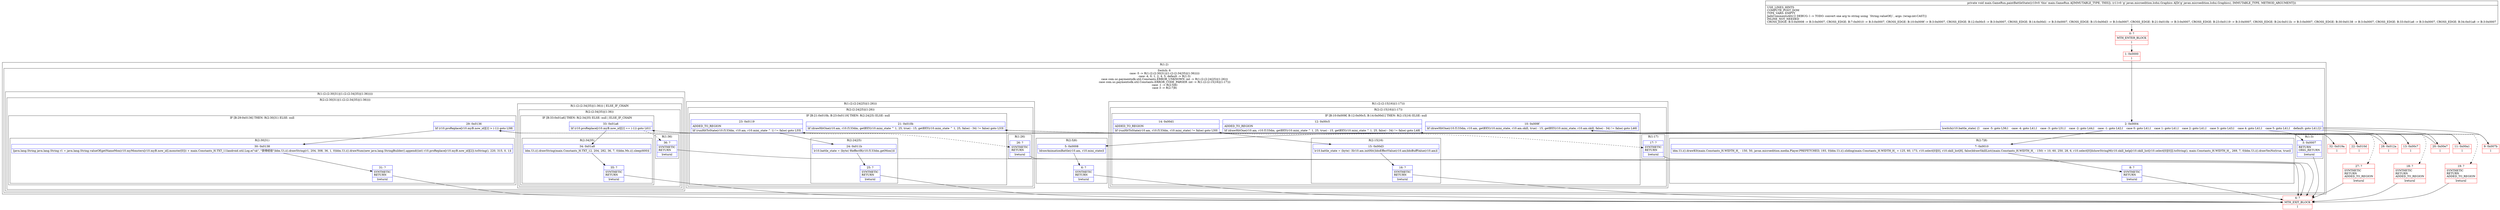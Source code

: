 digraph "CFG formain.GameRun.paintBattleState(Ljavax\/microedition\/lcdui\/Graphics;)V" {
subgraph cluster_Region_1841692241 {
label = "R(1:2)";
node [shape=record,color=blue];
subgraph cluster_SwitchRegion_740703247 {
label = "Switch: 6
 case -5 -> R(1:(2:(2:30|31)|(1:(2:(2:34|35)|(1:36)))))
 case -4, 0, 1, 2, 4, 5, default -> R(1:3)
 case com.uc.paymentsdk.util.Constants.ERROR_UNKNOWN :int -> R(1:(2:(2:24|25)|(1:26)))
 case com.uc.paymentsdk.util.Constants.ERROR_CODE_PARSER :int -> R(1:(2:(2:15|16)|(1:17)))
 case -1 -> R(2:5|6)
 case 3 -> R(2:7|8)";
node [shape=record,color=blue];
Node_2 [shape=record,label="{2\:\ 0x0004|lswitch(r10.battle_state) \{l    case \-5: goto L56;l    case \-4: goto L41;l    case \-3: goto L51;l    case \-2: goto L44;l    case \-1: goto L42;l    case 0: goto L41;l    case 1: goto L41;l    case 2: goto L41;l    case 3: goto L43;l    case 4: goto L41;l    case 5: goto L41;l    default: goto L41;l\}l}"];
subgraph cluster_Region_974697407 {
label = "R(1:(2:(2:30|31)|(1:(2:(2:34|35)|(1:36)))))";
node [shape=record,color=blue];
subgraph cluster_Region_2112031855 {
label = "R(2:(2:30|31)|(1:(2:(2:34|35)|(1:36))))";
node [shape=record,color=blue];
subgraph cluster_IfRegion_1066812148 {
label = "IF [B:29:0x0136] THEN: R(2:30|31) ELSE: null";
node [shape=record,color=blue];
Node_29 [shape=record,label="{29\:\ 0x0136|lif (r10.proReplace[r10.myB.now_id][2] \> (\-1)) goto L58l}"];
subgraph cluster_Region_108602673 {
label = "R(2:30|31)";
node [shape=record,color=blue];
Node_30 [shape=record,label="{30\:\ 0x0138|ljava.lang.String java.lang.String r1 = java.lang.String.valueOf(getNameMon(r10.myMonsters[r10.myB.now_id].monster[0])) + main.Constants_H.TXT_11landroid.util.Log.e(\"sk\", \"获得经验\")ldm.Ui.i().drawString(r1, 204, 308, 36, 1, 0)ldm.Ui.i().drawNum(new java.lang.StringBuilder().append((int) r10.proReplace[r10.myB.now_id][2]).toString(), 220, 315, 0, 1)l}"];
Node_31 [shape=record,label="{31\:\ ?|SYNTHETIC\lRETURN\l|lreturnl}"];
}
}
subgraph cluster_Region_583911245 {
label = "R(1:(2:(2:34|35)|(1:36))) | ELSE_IF_CHAIN\l";
node [shape=record,color=blue];
subgraph cluster_Region_1563893216 {
label = "R(2:(2:34|35)|(1:36))";
node [shape=record,color=blue];
subgraph cluster_IfRegion_953348701 {
label = "IF [B:33:0x01a6] THEN: R(2:34|35) ELSE: null | ELSE_IF_CHAIN\l";
node [shape=record,color=blue];
Node_33 [shape=record,label="{33\:\ 0x01a6|lif (r10.proReplace[r10.myB.now_id][2] == (\-1)) goto L61l}"];
subgraph cluster_Region_903775825 {
label = "R(2:34|35)";
node [shape=record,color=blue];
Node_34 [shape=record,label="{34\:\ 0x01a8|ldm.Ui.i().drawString(main.Constants_H.TXT_12, 204, 282, 36, 7, 0)ldm.Ms.i().sleep(600)l}"];
Node_35 [shape=record,label="{35\:\ ?|SYNTHETIC\lRETURN\l|lreturnl}"];
}
}
subgraph cluster_Region_2045106184 {
label = "R(1:36)";
node [shape=record,color=blue];
Node_36 [shape=record,label="{36\:\ ?|SYNTHETIC\lRETURN\l|lreturnl}"];
}
}
}
}
}
subgraph cluster_Region_475529929 {
label = "R(1:3)";
node [shape=record,color=blue];
Node_3 [shape=record,label="{3\:\ 0x0007|RETURN\lORIG_RETURN\l|lreturnl}"];
}
subgraph cluster_Region_859261701 {
label = "R(1:(2:(2:24|25)|(1:26)))";
node [shape=record,color=blue];
subgraph cluster_Region_1914355516 {
label = "R(2:(2:24|25)|(1:26))";
node [shape=record,color=blue];
subgraph cluster_IfRegion_635964655 {
label = "IF [B:21:0x010b, B:23:0x0119] THEN: R(2:24|25) ELSE: null";
node [shape=record,color=blue];
Node_21 [shape=record,label="{21\:\ 0x010b|lif (drawHitOne(r10.am, r10.f133dm, getBXY(r10.mini_state ^ 1, 25, true) \- 15, getBXY(r10.mini_state ^ 1, 25, false) \- 34) != false) goto L53l}"];
Node_23 [shape=record,label="{23\:\ 0x0119|ADDED_TO_REGION\l|lif (runHitToState(r10.f133dm, r10.am, r10.mini_state ^ 1) != false) goto L55l}"];
subgraph cluster_Region_2046434513 {
label = "R(2:24|25)";
node [shape=record,color=blue];
Node_24 [shape=record,label="{24\:\ 0x011b|lr10.battle_state = (byte) 9leffectR(r10.f133dm.getMon())l}"];
Node_25 [shape=record,label="{25\:\ ?|SYNTHETIC\lRETURN\l|lreturnl}"];
}
}
subgraph cluster_Region_1889275784 {
label = "R(1:26)";
node [shape=record,color=blue];
Node_26 [shape=record,label="{26\:\ ?|SYNTHETIC\lRETURN\l|lreturnl}"];
}
}
}
subgraph cluster_Region_1473818104 {
label = "R(1:(2:(2:15|16)|(1:17)))";
node [shape=record,color=blue];
subgraph cluster_Region_850549912 {
label = "R(2:(2:15|16)|(1:17))";
node [shape=record,color=blue];
subgraph cluster_IfRegion_461881995 {
label = "IF [B:10:0x009f, B:12:0x00c5, B:14:0x00d1] THEN: R(2:15|16) ELSE: null";
node [shape=record,color=blue];
Node_10 [shape=record,label="{10\:\ 0x009f|lif (drawHitOne(r10.f133dm, r10.am, getBXY(r10.mini_state, r10.am.skill, true) \- 15, getBXY(r10.mini_state, r10.am.skill, false) \- 34) != false) goto L46l}"];
Node_12 [shape=record,label="{12\:\ 0x00c5|ADDED_TO_REGION\l|lif (drawHitOne(r10.am, r10.f133dm, getBXY(r10.mini_state ^ 1, 25, true) \- 15, getBXY(r10.mini_state ^ 1, 25, false) \- 34) != false) goto L48l}"];
Node_14 [shape=record,label="{14\:\ 0x00d1|ADDED_TO_REGION\l|lif (runHitToState(r10.am, r10.f133dm, r10.mini_state) != false) goto L50l}"];
subgraph cluster_Region_192380476 {
label = "R(2:15|16)";
node [shape=record,color=blue];
Node_15 [shape=record,label="{15\:\ 0x00d3|lr10.battle_state = (byte) \-3lr10.am.initHit()ldoEffectValue(r10.am)ldoBuffValue(r10.am)l}"];
Node_16 [shape=record,label="{16\:\ ?|SYNTHETIC\lRETURN\l|lreturnl}"];
}
}
subgraph cluster_Region_424850887 {
label = "R(1:17)";
node [shape=record,color=blue];
Node_17 [shape=record,label="{17\:\ ?|SYNTHETIC\lRETURN\l|lreturnl}"];
}
}
}
subgraph cluster_Region_958692585 {
label = "R(2:5|6)";
node [shape=record,color=blue];
Node_5 [shape=record,label="{5\:\ 0x0008|ldrawAnimationBattle(r10.am, r10.mini_state)l}"];
Node_6 [shape=record,label="{6\:\ ?|SYNTHETIC\lRETURN\l|lreturnl}"];
}
subgraph cluster_Region_470971100 {
label = "R(2:7|8)";
node [shape=record,color=blue];
Node_7 [shape=record,label="{7\:\ 0x0010|ldm.Ui.i().drawK0(main.Constants_H.WIDTH_H_ \- 150, 50, javax.microedition.media.Player.PREFETCHED, 193, 0)ldm.Ui.i().sliding(main.Constants_H.WIDTH_H_ + 125, 60, 173, r10.select[0][0], r10.skill_list[8], false)ldrawSkillList((main.Constants_H.WIDTH_H_ \- 150) + 10, 60, 250, 28, 6, r10.select[0])lshowStringM(r10.skill_help[r10.skill_list[r10.select[0][0]]].toString(), main.Constants_H.WIDTH_H_, 269, 7, 0)ldm.Ui.i().drawYesNo(true, true)l}"];
Node_8 [shape=record,label="{8\:\ ?|SYNTHETIC\lRETURN\l|lreturnl}"];
}
}
}
Node_0 [shape=record,color=red,label="{0\:\ ?|MTH_ENTER_BLOCK\l|l}"];
Node_1 [shape=record,color=red,label="{1\:\ 0x0000|l}"];
Node_4 [shape=record,color=red,label="{4\:\ ?|MTH_EXIT_BLOCK\l|l}"];
Node_9 [shape=record,color=red,label="{9\:\ 0x007b|l}"];
Node_11 [shape=record,color=red,label="{11\:\ 0x00a1|l}"];
Node_13 [shape=record,color=red,label="{13\:\ 0x00c7|l}"];
Node_18 [shape=record,color=red,label="{18\:\ ?|SYNTHETIC\lRETURN\lADDED_TO_REGION\l|lreturnl}"];
Node_19 [shape=record,color=red,label="{19\:\ ?|SYNTHETIC\lRETURN\lADDED_TO_REGION\l|lreturnl}"];
Node_20 [shape=record,color=red,label="{20\:\ 0x00e7|l}"];
Node_22 [shape=record,color=red,label="{22\:\ 0x010d|l}"];
Node_27 [shape=record,color=red,label="{27\:\ ?|SYNTHETIC\lRETURN\lADDED_TO_REGION\l|lreturnl}"];
Node_28 [shape=record,color=red,label="{28\:\ 0x012a|l}"];
Node_32 [shape=record,color=red,label="{32\:\ 0x019a|l}"];
MethodNode[shape=record,label="{private void main.GameRun.paintBattleState((r10v0 'this' main.GameRun A[IMMUTABLE_TYPE, THIS]), (r11v0 'g' javax.microedition.lcdui.Graphics A[D('g' javax.microedition.lcdui.Graphics), IMMUTABLE_TYPE, METHOD_ARGUMENT]))  | USE_LINES_HINTS\lCOMPUTE_POST_DOM\lTYPE_VARS: EMPTY\lJadxCommentsAttr\{l DEBUG: l \-\> TODO: convert one arg to string using `String.valueOf()`, args: (wrap:int:CAST)\}\lINLINE_NOT_NEEDED\lCROSS_EDGE: B:5:0x0008 \-\> B:3:0x0007, CROSS_EDGE: B:7:0x0010 \-\> B:3:0x0007, CROSS_EDGE: B:10:0x009f \-\> B:3:0x0007, CROSS_EDGE: B:12:0x00c5 \-\> B:3:0x0007, CROSS_EDGE: B:14:0x00d1 \-\> B:3:0x0007, CROSS_EDGE: B:15:0x00d3 \-\> B:3:0x0007, CROSS_EDGE: B:21:0x010b \-\> B:3:0x0007, CROSS_EDGE: B:23:0x0119 \-\> B:3:0x0007, CROSS_EDGE: B:24:0x011b \-\> B:3:0x0007, CROSS_EDGE: B:30:0x0138 \-\> B:3:0x0007, CROSS_EDGE: B:33:0x01a6 \-\> B:3:0x0007, CROSS_EDGE: B:34:0x01a8 \-\> B:3:0x0007\l}"];
MethodNode -> Node_0;
Node_2 -> Node_3;
Node_2 -> Node_5;
Node_2 -> Node_7;
Node_2 -> Node_9;
Node_2 -> Node_20;
Node_2 -> Node_28;
Node_29 -> Node_30;
Node_29 -> Node_32[style=dashed];
Node_30 -> Node_31;
Node_31 -> Node_4;
Node_33 -> Node_34;
Node_33 -> Node_36[style=dashed];
Node_34 -> Node_35;
Node_35 -> Node_4;
Node_36 -> Node_4;
Node_3 -> Node_4;
Node_21 -> Node_22;
Node_21 -> Node_27[style=dashed];
Node_23 -> Node_24;
Node_23 -> Node_26[style=dashed];
Node_24 -> Node_25;
Node_25 -> Node_4;
Node_26 -> Node_4;
Node_10 -> Node_11;
Node_10 -> Node_19[style=dashed];
Node_12 -> Node_13;
Node_12 -> Node_18[style=dashed];
Node_14 -> Node_15;
Node_14 -> Node_17[style=dashed];
Node_15 -> Node_16;
Node_16 -> Node_4;
Node_17 -> Node_4;
Node_5 -> Node_6;
Node_6 -> Node_4;
Node_7 -> Node_8;
Node_8 -> Node_4;
Node_0 -> Node_1;
Node_1 -> Node_2;
Node_9 -> Node_10;
Node_11 -> Node_12;
Node_13 -> Node_14;
Node_18 -> Node_4;
Node_19 -> Node_4;
Node_20 -> Node_21;
Node_22 -> Node_23;
Node_27 -> Node_4;
Node_28 -> Node_29;
Node_32 -> Node_33;
}

